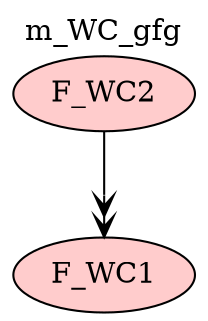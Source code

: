 digraph {graph[label=m_WC_gfg,labelloc=tl,labelfontsize=12];
"F_WC1"[shape=oval,fillcolor="#FFCCCC",style ="filled",label="F_WC1"];
"F_WC2"[shape=oval,fillcolor="#FFCCCC",style ="filled",label="F_WC2"];

"F_WC2"->"F_WC1"[label=" ",arrowhead=veevee];
}